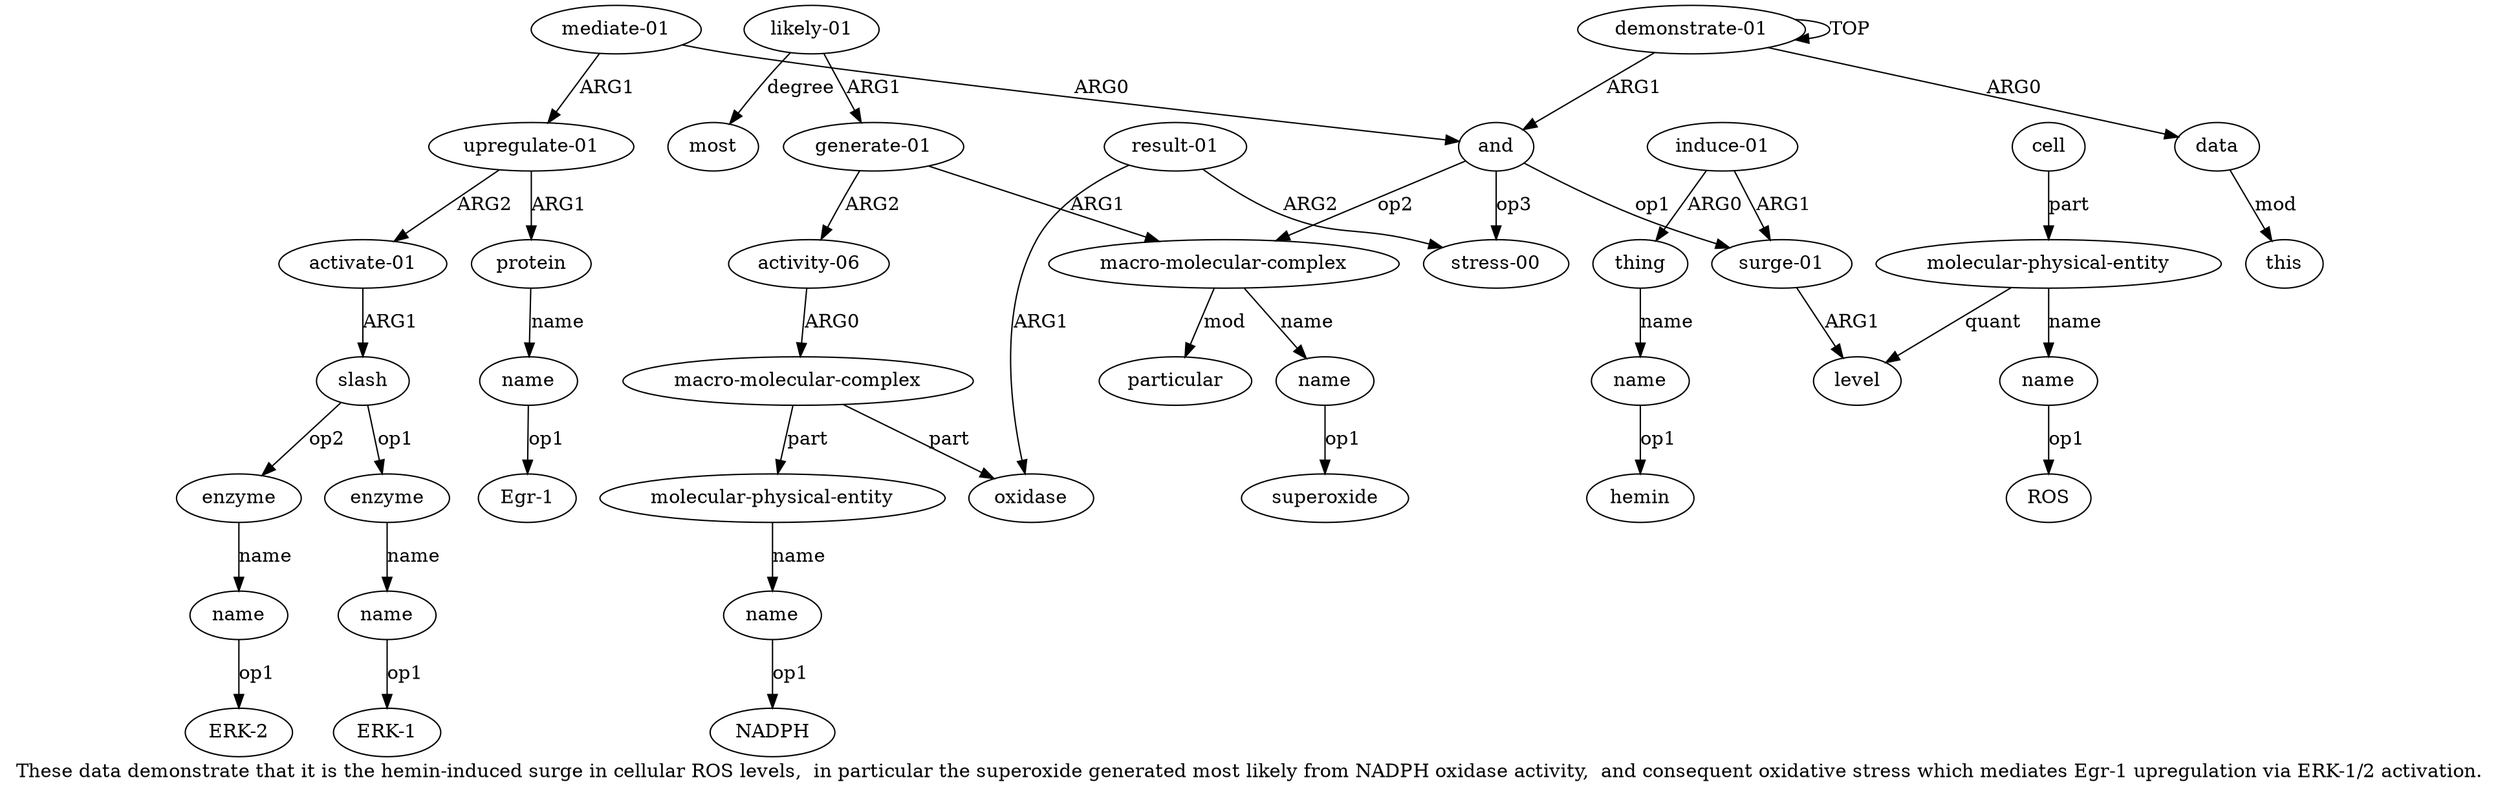 digraph  {
	graph [label="These data demonstrate that it is the hemin-induced surge in cellular ROS levels,  in particular the superoxide generated most likely \
from NADPH oxidase activity,  and consequent oxidative stress which mediates Egr-1 upregulation via ERK-1/2 activation."];
	node [label="\N"];
	a20	 [color=black,
		gold_ind=20,
		gold_label=name,
		label=name,
		test_ind=20,
		test_label=name];
	"a20 NADPH"	 [color=black,
		gold_ind=-1,
		gold_label=NADPH,
		label=NADPH,
		test_ind=-1,
		test_label=NADPH];
	a20 -> "a20 NADPH" [key=0,
	color=black,
	gold_label=op1,
	label=op1,
	test_label=op1];
a21 [color=black,
	gold_ind=21,
	gold_label="likely-01",
	label="likely-01",
	test_ind=21,
	test_label="likely-01"];
a22 [color=black,
	gold_ind=22,
	gold_label=most,
	label=most,
	test_ind=22,
	test_label=most];
a21 -> a22 [key=0,
color=black,
gold_label=degree,
label=degree,
test_label=degree];
a15 [color=black,
gold_ind=15,
gold_label="generate-01",
label="generate-01",
test_ind=15,
test_label="generate-01"];
a21 -> a15 [key=0,
color=black,
gold_label=ARG1,
label=ARG1,
test_label=ARG1];
a23 [color=black,
gold_ind=23,
gold_label="stress-00",
label="stress-00",
test_ind=23,
test_label="stress-00"];
a24 [color=black,
gold_ind=24,
gold_label="result-01",
label="result-01",
test_ind=24,
test_label="result-01"];
a24 -> a23 [key=0,
color=black,
gold_label=ARG2,
label=ARG2,
test_label=ARG2];
a18 [color=black,
gold_ind=18,
gold_label=oxidase,
label=oxidase,
test_ind=18,
test_label=oxidase];
a24 -> a18 [key=0,
color=black,
gold_label=ARG1,
label=ARG1,
test_label=ARG1];
a25 [color=black,
gold_ind=25,
gold_label="mediate-01",
label="mediate-01",
test_ind=25,
test_label="mediate-01"];
a26 [color=black,
gold_ind=26,
gold_label="upregulate-01",
label="upregulate-01",
test_ind=26,
test_label="upregulate-01"];
a25 -> a26 [key=0,
color=black,
gold_label=ARG1,
label=ARG1,
test_label=ARG1];
a3 [color=black,
gold_ind=3,
gold_label=and,
label=and,
test_ind=3,
test_label=and];
a25 -> a3 [key=0,
color=black,
gold_label=ARG0,
label=ARG0,
test_label=ARG0];
a27 [color=black,
gold_ind=27,
gold_label=protein,
label=protein,
test_ind=27,
test_label=protein];
a26 -> a27 [key=0,
color=black,
gold_label=ARG1,
label=ARG1,
test_label=ARG1];
a29 [color=black,
gold_ind=29,
gold_label="activate-01",
label="activate-01",
test_ind=29,
test_label="activate-01"];
a26 -> a29 [key=0,
color=black,
gold_label=ARG2,
label=ARG2,
test_label=ARG2];
a28 [color=black,
gold_ind=28,
gold_label=name,
label=name,
test_ind=28,
test_label=name];
a27 -> a28 [key=0,
color=black,
gold_label=name,
label=name,
test_label=name];
"a28 Egr-1" [color=black,
gold_ind=-1,
gold_label="Egr-1",
label="Egr-1",
test_ind=-1,
test_label="Egr-1"];
a28 -> "a28 Egr-1" [key=0,
color=black,
gold_label=op1,
label=op1,
test_label=op1];
a30 [color=black,
gold_ind=30,
gold_label=slash,
label=slash,
test_ind=30,
test_label=slash];
a29 -> a30 [key=0,
color=black,
gold_label=ARG1,
label=ARG1,
test_label=ARG1];
a31 [color=black,
gold_ind=31,
gold_label=enzyme,
label=enzyme,
test_ind=31,
test_label=enzyme];
a32 [color=black,
gold_ind=32,
gold_label=name,
label=name,
test_ind=32,
test_label=name];
a31 -> a32 [key=0,
color=black,
gold_label=name,
label=name,
test_label=name];
a30 -> a31 [key=0,
color=black,
gold_label=op1,
label=op1,
test_label=op1];
a33 [color=black,
gold_ind=33,
gold_label=enzyme,
label=enzyme,
test_ind=33,
test_label=enzyme];
a30 -> a33 [key=0,
color=black,
gold_label=op2,
label=op2,
test_label=op2];
a34 [color=black,
gold_ind=34,
gold_label=name,
label=name,
test_ind=34,
test_label=name];
a33 -> a34 [key=0,
color=black,
gold_label=name,
label=name,
test_label=name];
"a34 ERK-2" [color=black,
gold_ind=-1,
gold_label="ERK-2",
label="ERK-2",
test_ind=-1,
test_label="ERK-2"];
a34 -> "a34 ERK-2" [key=0,
color=black,
gold_label=op1,
label=op1,
test_label=op1];
"a7 ROS" [color=black,
gold_ind=-1,
gold_label=ROS,
label=ROS,
test_ind=-1,
test_label=ROS];
"a11 hemin" [color=black,
gold_ind=-1,
gold_label=hemin,
label=hemin,
test_ind=-1,
test_label=hemin];
"a32 ERK-1" [color=black,
gold_ind=-1,
gold_label="ERK-1",
label="ERK-1",
test_ind=-1,
test_label="ERK-1"];
a32 -> "a32 ERK-1" [key=0,
color=black,
gold_label=op1,
label=op1,
test_label=op1];
a16 [color=black,
gold_ind=16,
gold_label="activity-06",
label="activity-06",
test_ind=16,
test_label="activity-06"];
a15 -> a16 [key=0,
color=black,
gold_label=ARG2,
label=ARG2,
test_label=ARG2];
a12 [color=black,
gold_ind=12,
gold_label="macro-molecular-complex",
label="macro-molecular-complex",
test_ind=12,
test_label="macro-molecular-complex"];
a15 -> a12 [key=0,
color=black,
gold_label=ARG1,
label=ARG1,
test_label=ARG1];
a14 [color=black,
gold_ind=14,
gold_label=particular,
label=particular,
test_ind=14,
test_label=particular];
a17 [color=black,
gold_ind=17,
gold_label="macro-molecular-complex",
label="macro-molecular-complex",
test_ind=17,
test_label="macro-molecular-complex"];
a19 [color=black,
gold_ind=19,
gold_label="molecular-physical-entity",
label="molecular-physical-entity",
test_ind=19,
test_label="molecular-physical-entity"];
a17 -> a19 [key=0,
color=black,
gold_label=part,
label=part,
test_label=part];
a17 -> a18 [key=0,
color=black,
gold_label=part,
label=part,
test_label=part];
a16 -> a17 [key=0,
color=black,
gold_label=ARG0,
label=ARG0,
test_label=ARG0];
a11 [color=black,
gold_ind=11,
gold_label=name,
label=name,
test_ind=11,
test_label=name];
a11 -> "a11 hemin" [key=0,
color=black,
gold_label=op1,
label=op1,
test_label=op1];
a10 [color=black,
gold_ind=10,
gold_label=thing,
label=thing,
test_ind=10,
test_label=thing];
a10 -> a11 [key=0,
color=black,
gold_label=name,
label=name,
test_label=name];
a13 [color=black,
gold_ind=13,
gold_label=name,
label=name,
test_ind=13,
test_label=name];
"a13 superoxide" [color=black,
gold_ind=-1,
gold_label=superoxide,
label=superoxide,
test_ind=-1,
test_label=superoxide];
a13 -> "a13 superoxide" [key=0,
color=black,
gold_label=op1,
label=op1,
test_label=op1];
a12 -> a14 [key=0,
color=black,
gold_label=mod,
label=mod,
test_label=mod];
a12 -> a13 [key=0,
color=black,
gold_label=name,
label=name,
test_label=name];
a19 -> a20 [key=0,
color=black,
gold_label=name,
label=name,
test_label=name];
a1 [color=black,
gold_ind=1,
gold_label=data,
label=data,
test_ind=1,
test_label=data];
a2 [color=black,
gold_ind=2,
gold_label=this,
label=this,
test_ind=2,
test_label=this];
a1 -> a2 [key=0,
color=black,
gold_label=mod,
label=mod,
test_label=mod];
a0 [color=black,
gold_ind=0,
gold_label="demonstrate-01",
label="demonstrate-01",
test_ind=0,
test_label="demonstrate-01"];
a0 -> a1 [key=0,
color=black,
gold_label=ARG0,
label=ARG0,
test_label=ARG0];
a0 -> a0 [key=0,
color=black,
gold_label=TOP,
label=TOP,
test_label=TOP];
a0 -> a3 [key=0,
color=black,
gold_label=ARG1,
label=ARG1,
test_label=ARG1];
a3 -> a23 [key=0,
color=black,
gold_label=op3,
label=op3,
test_label=op3];
a3 -> a12 [key=0,
color=black,
gold_label=op2,
label=op2,
test_label=op2];
a4 [color=black,
gold_ind=4,
gold_label="surge-01",
label="surge-01",
test_ind=4,
test_label="surge-01"];
a3 -> a4 [key=0,
color=black,
gold_label=op1,
label=op1,
test_label=op1];
a5 [color=black,
gold_ind=5,
gold_label=level,
label=level,
test_ind=5,
test_label=level];
a4 -> a5 [key=0,
color=black,
gold_label=ARG1,
label=ARG1,
test_label=ARG1];
a7 [color=black,
gold_ind=7,
gold_label=name,
label=name,
test_ind=7,
test_label=name];
a7 -> "a7 ROS" [key=0,
color=black,
gold_label=op1,
label=op1,
test_label=op1];
a6 [color=black,
gold_ind=6,
gold_label="molecular-physical-entity",
label="molecular-physical-entity",
test_ind=6,
test_label="molecular-physical-entity"];
a6 -> a5 [key=0,
color=black,
gold_label=quant,
label=quant,
test_label=quant];
a6 -> a7 [key=0,
color=black,
gold_label=name,
label=name,
test_label=name];
a9 [color=black,
gold_ind=9,
gold_label="induce-01",
label="induce-01",
test_ind=9,
test_label="induce-01"];
a9 -> a10 [key=0,
color=black,
gold_label=ARG0,
label=ARG0,
test_label=ARG0];
a9 -> a4 [key=0,
color=black,
gold_label=ARG1,
label=ARG1,
test_label=ARG1];
a8 [color=black,
gold_ind=8,
gold_label=cell,
label=cell,
test_ind=8,
test_label=cell];
a8 -> a6 [key=0,
color=black,
gold_label=part,
label=part,
test_label=part];
}
